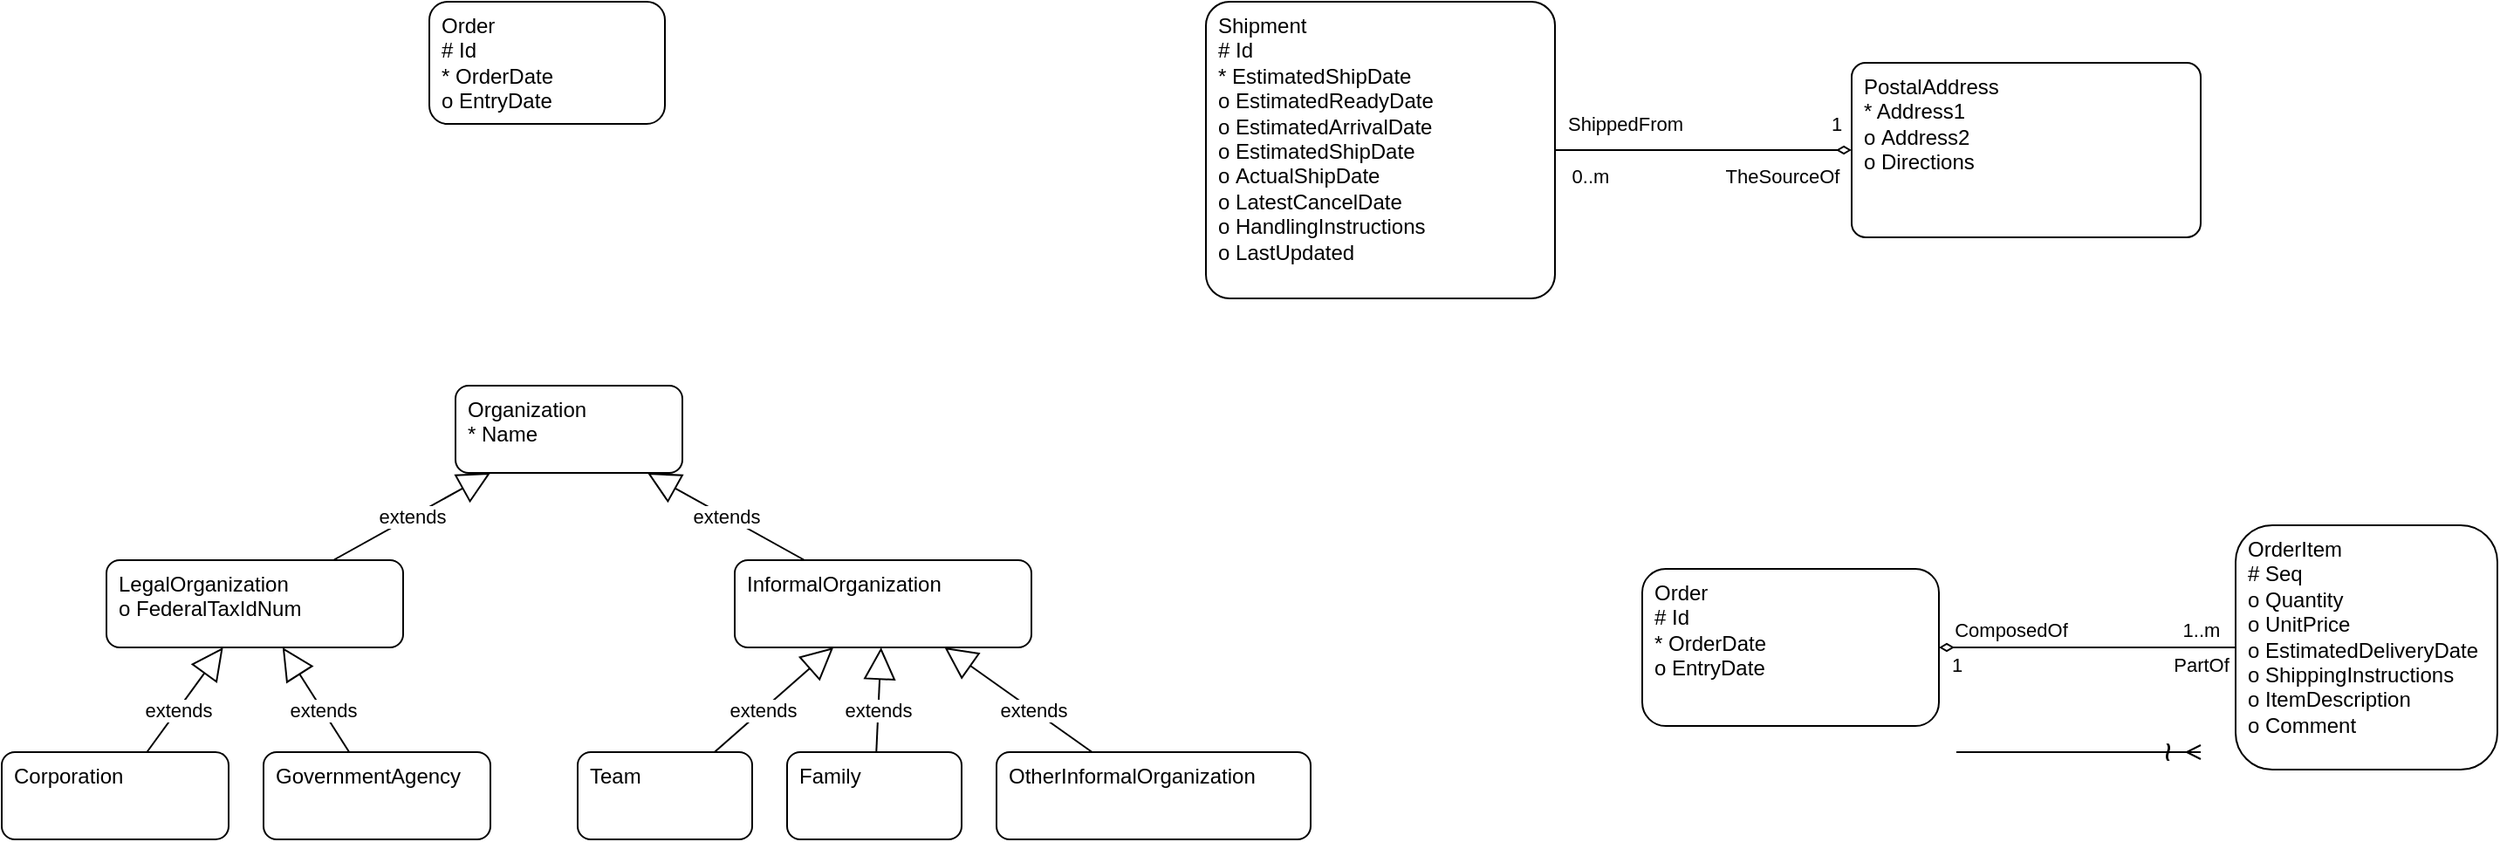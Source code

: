<mxfile version="28.2.5">
  <diagram name="Page-1" id="7XUURtsWi7NvFYTWN6Y5">
    <mxGraphModel dx="719" dy="1463" grid="1" gridSize="10" guides="1" tooltips="1" connect="1" arrows="1" fold="1" page="1" pageScale="1" pageWidth="850" pageHeight="1100" math="0" shadow="0">
      <root>
        <mxCell id="0" />
        <mxCell id="1" parent="0" />
        <mxCell id="gx6_36p2fhPoFDvD785E-1" value="Organization&lt;div&gt;* Name&lt;/div&gt;" style="rounded=1;whiteSpace=wrap;html=1;verticalAlign=top;align=left;spacingTop=0;spacingLeft=5;" vertex="1" parent="1">
          <mxGeometry x="310" y="-330" width="130" height="50" as="geometry" />
        </mxCell>
        <mxCell id="gx6_36p2fhPoFDvD785E-2" value="LegalOrganization&lt;div&gt;o FederalTaxIdNum&lt;/div&gt;" style="rounded=1;whiteSpace=wrap;html=1;verticalAlign=top;align=left;spacingTop=0;spacingLeft=5;" vertex="1" parent="1">
          <mxGeometry x="110" y="-230" width="170" height="50" as="geometry" />
        </mxCell>
        <mxCell id="gx6_36p2fhPoFDvD785E-3" value="InformalOrganization&lt;div&gt;&lt;br&gt;&lt;/div&gt;" style="rounded=1;whiteSpace=wrap;html=1;verticalAlign=top;align=left;spacingTop=0;spacingLeft=5;" vertex="1" parent="1">
          <mxGeometry x="470" y="-230" width="170" height="50" as="geometry" />
        </mxCell>
        <mxCell id="gx6_36p2fhPoFDvD785E-4" value="Corporation" style="rounded=1;whiteSpace=wrap;html=1;verticalAlign=top;align=left;spacingTop=0;spacingLeft=5;" vertex="1" parent="1">
          <mxGeometry x="50" y="-120" width="130" height="50" as="geometry" />
        </mxCell>
        <mxCell id="gx6_36p2fhPoFDvD785E-5" value="GovernmentAgency" style="rounded=1;whiteSpace=wrap;html=1;verticalAlign=top;align=left;spacingTop=0;spacingLeft=5;" vertex="1" parent="1">
          <mxGeometry x="200" y="-120" width="130" height="50" as="geometry" />
        </mxCell>
        <mxCell id="gx6_36p2fhPoFDvD785E-6" value="Team" style="rounded=1;whiteSpace=wrap;html=1;verticalAlign=top;align=left;spacingTop=0;spacingLeft=5;" vertex="1" parent="1">
          <mxGeometry x="380" y="-120" width="100" height="50" as="geometry" />
        </mxCell>
        <mxCell id="gx6_36p2fhPoFDvD785E-7" value="Family" style="rounded=1;whiteSpace=wrap;html=1;verticalAlign=top;align=left;spacingTop=0;spacingLeft=5;" vertex="1" parent="1">
          <mxGeometry x="500" y="-120" width="100" height="50" as="geometry" />
        </mxCell>
        <mxCell id="gx6_36p2fhPoFDvD785E-8" value="OtherInformalOrganization" style="rounded=1;whiteSpace=wrap;html=1;verticalAlign=top;align=left;spacingTop=0;spacingLeft=5;" vertex="1" parent="1">
          <mxGeometry x="620" y="-120" width="180" height="50" as="geometry" />
        </mxCell>
        <mxCell id="gx6_36p2fhPoFDvD785E-9" value="extends" style="endArrow=block;endSize=16;endFill=0;html=1;rounded=0;" edge="1" parent="1" source="gx6_36p2fhPoFDvD785E-2" target="gx6_36p2fhPoFDvD785E-1">
          <mxGeometry width="160" relative="1" as="geometry">
            <mxPoint x="260" y="-110" as="sourcePoint" />
            <mxPoint x="420" y="-110" as="targetPoint" />
          </mxGeometry>
        </mxCell>
        <mxCell id="gx6_36p2fhPoFDvD785E-10" value="" style="endArrow=block;endSize=16;endFill=0;html=1;rounded=0;" edge="1" parent="1" source="gx6_36p2fhPoFDvD785E-3" target="gx6_36p2fhPoFDvD785E-1">
          <mxGeometry width="160" relative="1" as="geometry">
            <mxPoint x="440" y="-210" as="sourcePoint" />
            <mxPoint x="500" y="-260" as="targetPoint" />
          </mxGeometry>
        </mxCell>
        <mxCell id="gx6_36p2fhPoFDvD785E-12" value="extends" style="edgeLabel;html=1;align=center;verticalAlign=middle;resizable=0;points=[];" vertex="1" connectable="0" parent="gx6_36p2fhPoFDvD785E-10">
          <mxGeometry x="0.007" relative="1" as="geometry">
            <mxPoint as="offset" />
          </mxGeometry>
        </mxCell>
        <mxCell id="gx6_36p2fhPoFDvD785E-11" value="" style="endArrow=block;endSize=16;endFill=0;html=1;rounded=0;" edge="1" parent="1" source="gx6_36p2fhPoFDvD785E-4" target="gx6_36p2fhPoFDvD785E-2">
          <mxGeometry width="160" relative="1" as="geometry">
            <mxPoint x="310" y="-140" as="sourcePoint" />
            <mxPoint x="370" y="-190" as="targetPoint" />
          </mxGeometry>
        </mxCell>
        <mxCell id="gx6_36p2fhPoFDvD785E-13" value="extends" style="edgeLabel;html=1;align=center;verticalAlign=middle;resizable=0;points=[];" vertex="1" connectable="0" parent="gx6_36p2fhPoFDvD785E-11">
          <mxGeometry x="-0.195" relative="1" as="geometry">
            <mxPoint as="offset" />
          </mxGeometry>
        </mxCell>
        <mxCell id="gx6_36p2fhPoFDvD785E-14" value="" style="endArrow=block;endSize=16;endFill=0;html=1;rounded=0;" edge="1" parent="1" source="gx6_36p2fhPoFDvD785E-5" target="gx6_36p2fhPoFDvD785E-2">
          <mxGeometry width="160" relative="1" as="geometry">
            <mxPoint x="300" y="-90" as="sourcePoint" />
            <mxPoint x="340" y="-140" as="targetPoint" />
          </mxGeometry>
        </mxCell>
        <mxCell id="gx6_36p2fhPoFDvD785E-15" value="extends" style="edgeLabel;html=1;align=center;verticalAlign=middle;resizable=0;points=[];" vertex="1" connectable="0" parent="gx6_36p2fhPoFDvD785E-14">
          <mxGeometry x="-0.195" relative="1" as="geometry">
            <mxPoint as="offset" />
          </mxGeometry>
        </mxCell>
        <mxCell id="gx6_36p2fhPoFDvD785E-16" value="" style="endArrow=block;endSize=16;endFill=0;html=1;rounded=0;" edge="1" parent="1" source="gx6_36p2fhPoFDvD785E-6" target="gx6_36p2fhPoFDvD785E-3">
          <mxGeometry width="160" relative="1" as="geometry">
            <mxPoint x="430" y="-90" as="sourcePoint" />
            <mxPoint x="470" y="-140" as="targetPoint" />
          </mxGeometry>
        </mxCell>
        <mxCell id="gx6_36p2fhPoFDvD785E-17" value="extends" style="edgeLabel;html=1;align=center;verticalAlign=middle;resizable=0;points=[];" vertex="1" connectable="0" parent="gx6_36p2fhPoFDvD785E-16">
          <mxGeometry x="-0.195" relative="1" as="geometry">
            <mxPoint as="offset" />
          </mxGeometry>
        </mxCell>
        <mxCell id="gx6_36p2fhPoFDvD785E-18" value="" style="endArrow=block;endSize=16;endFill=0;html=1;rounded=0;" edge="1" parent="1" source="gx6_36p2fhPoFDvD785E-7" target="gx6_36p2fhPoFDvD785E-3">
          <mxGeometry width="160" relative="1" as="geometry">
            <mxPoint x="540" y="-90" as="sourcePoint" />
            <mxPoint x="580" y="-140" as="targetPoint" />
          </mxGeometry>
        </mxCell>
        <mxCell id="gx6_36p2fhPoFDvD785E-19" value="extends" style="edgeLabel;html=1;align=center;verticalAlign=middle;resizable=0;points=[];" vertex="1" connectable="0" parent="gx6_36p2fhPoFDvD785E-18">
          <mxGeometry x="-0.195" relative="1" as="geometry">
            <mxPoint as="offset" />
          </mxGeometry>
        </mxCell>
        <mxCell id="gx6_36p2fhPoFDvD785E-20" value="" style="endArrow=block;endSize=16;endFill=0;html=1;rounded=0;" edge="1" parent="1" source="gx6_36p2fhPoFDvD785E-8" target="gx6_36p2fhPoFDvD785E-3">
          <mxGeometry width="160" relative="1" as="geometry">
            <mxPoint x="620" y="-120" as="sourcePoint" />
            <mxPoint x="660" y="-170" as="targetPoint" />
          </mxGeometry>
        </mxCell>
        <mxCell id="gx6_36p2fhPoFDvD785E-21" value="extends" style="edgeLabel;html=1;align=center;verticalAlign=middle;resizable=0;points=[];" vertex="1" connectable="0" parent="gx6_36p2fhPoFDvD785E-20">
          <mxGeometry x="-0.195" relative="1" as="geometry">
            <mxPoint as="offset" />
          </mxGeometry>
        </mxCell>
        <mxCell id="gx6_36p2fhPoFDvD785E-22" value="Order&lt;div&gt;# Id&lt;br&gt;&lt;div&gt;* OrderDate&lt;/div&gt;&lt;/div&gt;&lt;div&gt;o EntryDate&lt;/div&gt;" style="rounded=1;whiteSpace=wrap;html=1;verticalAlign=top;align=left;spacingTop=0;spacingLeft=5;" vertex="1" parent="1">
          <mxGeometry x="295" y="-550" width="135" height="70" as="geometry" />
        </mxCell>
        <mxCell id="gx6_36p2fhPoFDvD785E-25" style="edgeStyle=orthogonalEdgeStyle;rounded=0;orthogonalLoop=1;jettySize=auto;html=1;endArrow=diamondThin;endFill=0;" edge="1" parent="1" source="gx6_36p2fhPoFDvD785E-23" target="gx6_36p2fhPoFDvD785E-24">
          <mxGeometry relative="1" as="geometry" />
        </mxCell>
        <mxCell id="gx6_36p2fhPoFDvD785E-26" value="ShippedFrom" style="edgeLabel;html=1;align=center;verticalAlign=middle;resizable=0;points=[];" vertex="1" connectable="0" parent="gx6_36p2fhPoFDvD785E-25">
          <mxGeometry x="-0.638" y="-1" relative="1" as="geometry">
            <mxPoint x="9" y="-16" as="offset" />
          </mxGeometry>
        </mxCell>
        <mxCell id="gx6_36p2fhPoFDvD785E-27" value="TheSourceOf" style="edgeLabel;html=1;align=center;verticalAlign=middle;resizable=0;points=[];" vertex="1" connectable="0" parent="gx6_36p2fhPoFDvD785E-25">
          <mxGeometry x="0.433" y="-2" relative="1" as="geometry">
            <mxPoint x="8" y="13" as="offset" />
          </mxGeometry>
        </mxCell>
        <mxCell id="gx6_36p2fhPoFDvD785E-28" value="1" style="edgeLabel;html=1;align=center;verticalAlign=middle;resizable=0;points=[];" vertex="1" connectable="0" parent="gx6_36p2fhPoFDvD785E-25">
          <mxGeometry x="0.533" y="4" relative="1" as="geometry">
            <mxPoint x="30" y="-11" as="offset" />
          </mxGeometry>
        </mxCell>
        <mxCell id="gx6_36p2fhPoFDvD785E-30" value="0..m" style="edgeLabel;html=1;align=center;verticalAlign=middle;resizable=0;points=[];" vertex="1" connectable="0" parent="gx6_36p2fhPoFDvD785E-25">
          <mxGeometry x="-0.629" y="-2" relative="1" as="geometry">
            <mxPoint x="-12" y="13" as="offset" />
          </mxGeometry>
        </mxCell>
        <mxCell id="gx6_36p2fhPoFDvD785E-23" value="&lt;div&gt;&lt;span style=&quot;background-color: transparent; color: light-dark(rgb(0, 0, 0), rgb(255, 255, 255));&quot;&gt;Shipment&lt;/span&gt;&lt;/div&gt;&lt;div&gt;# Id&lt;br&gt;&lt;div&gt;* EstimatedShipDate&lt;/div&gt;&lt;/div&gt;&lt;div&gt;o&amp;nbsp;&lt;span style=&quot;background-color: transparent; color: light-dark(rgb(0, 0, 0), rgb(255, 255, 255));&quot;&gt;EstimatedReadyDate&lt;/span&gt;&lt;/div&gt;&lt;div&gt;o&amp;nbsp;&lt;span style=&quot;color: light-dark(rgb(0, 0, 0), rgb(255, 255, 255)); background-color: transparent;&quot;&gt;EstimatedArrivalDate&lt;/span&gt;&lt;span style=&quot;background-color: transparent; color: light-dark(rgb(0, 0, 0), rgb(255, 255, 255));&quot;&gt;&lt;/span&gt;&lt;/div&gt;&lt;div&gt;o&amp;nbsp;&lt;span style=&quot;color: light-dark(rgb(0, 0, 0), rgb(255, 255, 255)); background-color: transparent;&quot;&gt;EstimatedShipDate&lt;/span&gt;&lt;span style=&quot;color: light-dark(rgb(0, 0, 0), rgb(255, 255, 255)); background-color: transparent;&quot;&gt;&lt;/span&gt;&lt;/div&gt;&lt;div&gt;o&amp;nbsp;&lt;span style=&quot;color: light-dark(rgb(0, 0, 0), rgb(255, 255, 255)); background-color: transparent;&quot;&gt;&lt;/span&gt;&lt;span style=&quot;background-color: transparent; color: light-dark(rgb(0, 0, 0), rgb(255, 255, 255));&quot;&gt;ActualShipDate&lt;/span&gt;&lt;/div&gt;&lt;div&gt;o&amp;nbsp;&lt;span style=&quot;color: light-dark(rgb(0, 0, 0), rgb(255, 255, 255)); background-color: transparent;&quot;&gt;LatestCancelDate&lt;/span&gt;&lt;span style=&quot;color: light-dark(rgb(0, 0, 0), rgb(255, 255, 255)); background-color: transparent;&quot;&gt;&lt;/span&gt;&lt;/div&gt;&lt;div&gt;o&amp;nbsp;&lt;span style=&quot;color: light-dark(rgb(0, 0, 0), rgb(255, 255, 255)); background-color: transparent;&quot;&gt;HandlingInstructions&lt;/span&gt;&lt;span style=&quot;color: light-dark(rgb(0, 0, 0), rgb(255, 255, 255)); background-color: transparent;&quot;&gt;&lt;/span&gt;&lt;/div&gt;&lt;div&gt;o&amp;nbsp;&lt;span style=&quot;color: light-dark(rgb(0, 0, 0), rgb(255, 255, 255)); background-color: transparent;&quot;&gt;LastUpdated&lt;/span&gt;&lt;span style=&quot;color: light-dark(rgb(0, 0, 0), rgb(255, 255, 255)); background-color: transparent;&quot;&gt;&lt;/span&gt;&lt;/div&gt;&lt;div&gt;&lt;span style=&quot;background-color: transparent; color: light-dark(rgb(0, 0, 0), rgb(255, 255, 255));&quot;&gt;&lt;br&gt;&lt;/span&gt;&lt;/div&gt;" style="rounded=1;whiteSpace=wrap;html=1;verticalAlign=top;align=left;spacingTop=0;spacingLeft=5;arcSize=8;" vertex="1" parent="1">
          <mxGeometry x="740" y="-550" width="200" height="170" as="geometry" />
        </mxCell>
        <mxCell id="gx6_36p2fhPoFDvD785E-24" value="&lt;div&gt;&lt;span style=&quot;background-color: transparent; color: light-dark(rgb(0, 0, 0), rgb(255, 255, 255));&quot;&gt;PostalAddress&lt;/span&gt;&lt;/div&gt;&lt;div&gt;&lt;div&gt;* Address1&lt;/div&gt;&lt;/div&gt;&lt;div&gt;o&amp;nbsp;&lt;span style=&quot;background-color: transparent; color: light-dark(rgb(0, 0, 0), rgb(255, 255, 255));&quot;&gt;Address2&lt;/span&gt;&lt;/div&gt;&lt;div&gt;o&amp;nbsp;&lt;span style=&quot;color: light-dark(rgb(0, 0, 0), rgb(255, 255, 255)); background-color: transparent;&quot;&gt;Directions&lt;/span&gt;&lt;/div&gt;&lt;div&gt;&lt;span style=&quot;background-color: transparent; color: light-dark(rgb(0, 0, 0), rgb(255, 255, 255));&quot;&gt;&lt;br&gt;&lt;/span&gt;&lt;/div&gt;" style="rounded=1;whiteSpace=wrap;html=1;verticalAlign=top;align=left;spacingTop=0;spacingLeft=5;arcSize=8;" vertex="1" parent="1">
          <mxGeometry x="1110" y="-515" width="200" height="100" as="geometry" />
        </mxCell>
        <mxCell id="gx6_36p2fhPoFDvD785E-31" value="Order&lt;div&gt;# Id&lt;br&gt;&lt;div&gt;* OrderDate&lt;/div&gt;&lt;/div&gt;&lt;div&gt;o EntryDate&lt;/div&gt;" style="rounded=1;whiteSpace=wrap;html=1;verticalAlign=top;align=left;spacingTop=0;spacingLeft=5;" vertex="1" parent="1">
          <mxGeometry x="990" y="-225" width="170" height="90" as="geometry" />
        </mxCell>
        <mxCell id="gx6_36p2fhPoFDvD785E-33" style="edgeStyle=orthogonalEdgeStyle;rounded=0;orthogonalLoop=1;jettySize=auto;html=1;endArrow=diamondThin;endFill=0;" edge="1" parent="1" source="gx6_36p2fhPoFDvD785E-32" target="gx6_36p2fhPoFDvD785E-31">
          <mxGeometry relative="1" as="geometry" />
        </mxCell>
        <mxCell id="gx6_36p2fhPoFDvD785E-34" value="ComposedOf" style="edgeLabel;html=1;align=center;verticalAlign=middle;resizable=0;points=[];" vertex="1" connectable="0" parent="gx6_36p2fhPoFDvD785E-33">
          <mxGeometry x="-0.573" y="-1" relative="1" as="geometry">
            <mxPoint x="-93" y="-9" as="offset" />
          </mxGeometry>
        </mxCell>
        <mxCell id="gx6_36p2fhPoFDvD785E-35" value="PartOf" style="edgeLabel;html=1;align=center;verticalAlign=middle;resizable=0;points=[];" vertex="1" connectable="0" parent="gx6_36p2fhPoFDvD785E-33">
          <mxGeometry x="0.68" y="1" relative="1" as="geometry">
            <mxPoint x="123" y="9" as="offset" />
          </mxGeometry>
        </mxCell>
        <mxCell id="gx6_36p2fhPoFDvD785E-36" value="1" style="edgeLabel;html=1;align=center;verticalAlign=middle;resizable=0;points=[];" vertex="1" connectable="0" parent="gx6_36p2fhPoFDvD785E-33">
          <mxGeometry x="0.716" y="2" relative="1" as="geometry">
            <mxPoint x="-14" y="8" as="offset" />
          </mxGeometry>
        </mxCell>
        <mxCell id="gx6_36p2fhPoFDvD785E-37" value="1..m" style="edgeLabel;html=1;align=center;verticalAlign=middle;resizable=0;points=[];" vertex="1" connectable="0" parent="gx6_36p2fhPoFDvD785E-33">
          <mxGeometry x="-0.814" relative="1" as="geometry">
            <mxPoint x="-4" y="-10" as="offset" />
          </mxGeometry>
        </mxCell>
        <mxCell id="gx6_36p2fhPoFDvD785E-32" value="OrderItem&lt;div&gt;# Seq&lt;/div&gt;&lt;div&gt;o Quantity&lt;/div&gt;&lt;div&gt;o UnitPrice&lt;/div&gt;&lt;div&gt;o EstimatedDeliveryDate&lt;/div&gt;&lt;div&gt;o ShippingInstructions&lt;/div&gt;&lt;div&gt;o ItemDescription&lt;/div&gt;&lt;div&gt;o Comment&lt;/div&gt;" style="rounded=1;whiteSpace=wrap;html=1;verticalAlign=top;align=left;spacingTop=0;spacingLeft=5;" vertex="1" parent="1">
          <mxGeometry x="1330" y="-250" width="150" height="140" as="geometry" />
        </mxCell>
        <mxCell id="gx6_36p2fhPoFDvD785E-38" value="" style="endArrow=ERmany;html=1;rounded=0;endFill=0;" edge="1" parent="1">
          <mxGeometry width="50" height="50" relative="1" as="geometry">
            <mxPoint x="1170" y="-120" as="sourcePoint" />
            <mxPoint x="1310" y="-120" as="targetPoint" />
          </mxGeometry>
        </mxCell>
        <mxCell id="gx6_36p2fhPoFDvD785E-40" value="~" style="text;html=1;align=center;verticalAlign=middle;whiteSpace=wrap;rounded=0;fontSize=20;rotation=-90;" vertex="1" parent="1">
          <mxGeometry x="1260" y="-135" width="60" height="30" as="geometry" />
        </mxCell>
      </root>
    </mxGraphModel>
  </diagram>
</mxfile>
